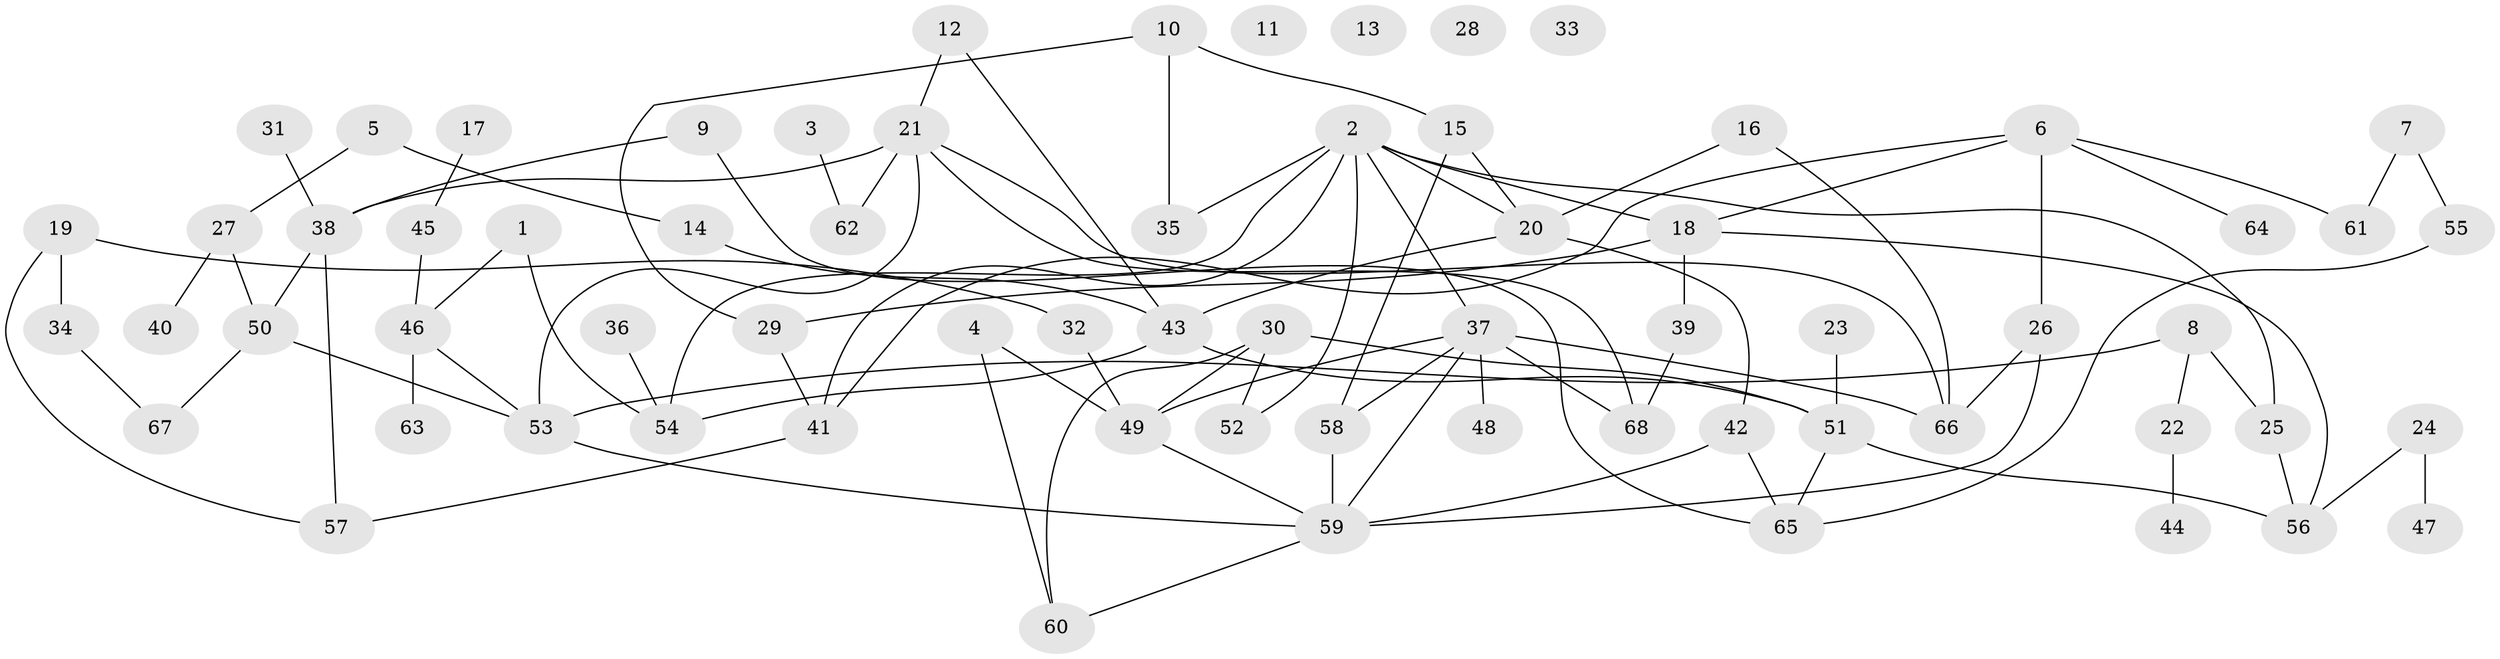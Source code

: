 // coarse degree distribution, {4: 0.2, 12: 0.022222222222222223, 1: 0.17777777777777778, 2: 0.17777777777777778, 6: 0.044444444444444446, 3: 0.13333333333333333, 0: 0.08888888888888889, 5: 0.13333333333333333, 8: 0.022222222222222223}
// Generated by graph-tools (version 1.1) at 2025/41/03/06/25 10:41:20]
// undirected, 68 vertices, 95 edges
graph export_dot {
graph [start="1"]
  node [color=gray90,style=filled];
  1;
  2;
  3;
  4;
  5;
  6;
  7;
  8;
  9;
  10;
  11;
  12;
  13;
  14;
  15;
  16;
  17;
  18;
  19;
  20;
  21;
  22;
  23;
  24;
  25;
  26;
  27;
  28;
  29;
  30;
  31;
  32;
  33;
  34;
  35;
  36;
  37;
  38;
  39;
  40;
  41;
  42;
  43;
  44;
  45;
  46;
  47;
  48;
  49;
  50;
  51;
  52;
  53;
  54;
  55;
  56;
  57;
  58;
  59;
  60;
  61;
  62;
  63;
  64;
  65;
  66;
  67;
  68;
  1 -- 46;
  1 -- 54;
  2 -- 18;
  2 -- 20;
  2 -- 25;
  2 -- 35;
  2 -- 37;
  2 -- 41;
  2 -- 52;
  2 -- 54;
  3 -- 62;
  4 -- 49;
  4 -- 60;
  5 -- 14;
  5 -- 27;
  6 -- 18;
  6 -- 26;
  6 -- 41;
  6 -- 61;
  6 -- 64;
  7 -- 55;
  7 -- 61;
  8 -- 22;
  8 -- 25;
  8 -- 53;
  9 -- 38;
  9 -- 65;
  10 -- 15;
  10 -- 29;
  10 -- 35;
  12 -- 21;
  12 -- 43;
  14 -- 43;
  15 -- 20;
  15 -- 58;
  16 -- 20;
  16 -- 66;
  17 -- 45;
  18 -- 29;
  18 -- 39;
  18 -- 56;
  19 -- 32;
  19 -- 34;
  19 -- 57;
  20 -- 42;
  20 -- 43;
  21 -- 38;
  21 -- 53;
  21 -- 62;
  21 -- 66;
  21 -- 68;
  22 -- 44;
  23 -- 51;
  24 -- 47;
  24 -- 56;
  25 -- 56;
  26 -- 59;
  26 -- 66;
  27 -- 40;
  27 -- 50;
  29 -- 41;
  30 -- 49;
  30 -- 51;
  30 -- 52;
  30 -- 60;
  31 -- 38;
  32 -- 49;
  34 -- 67;
  36 -- 54;
  37 -- 48;
  37 -- 49;
  37 -- 58;
  37 -- 59;
  37 -- 66;
  37 -- 68;
  38 -- 50;
  38 -- 57;
  39 -- 68;
  41 -- 57;
  42 -- 59;
  42 -- 65;
  43 -- 51;
  43 -- 54;
  45 -- 46;
  46 -- 53;
  46 -- 63;
  49 -- 59;
  50 -- 53;
  50 -- 67;
  51 -- 56;
  51 -- 65;
  53 -- 59;
  55 -- 65;
  58 -- 59;
  59 -- 60;
}
